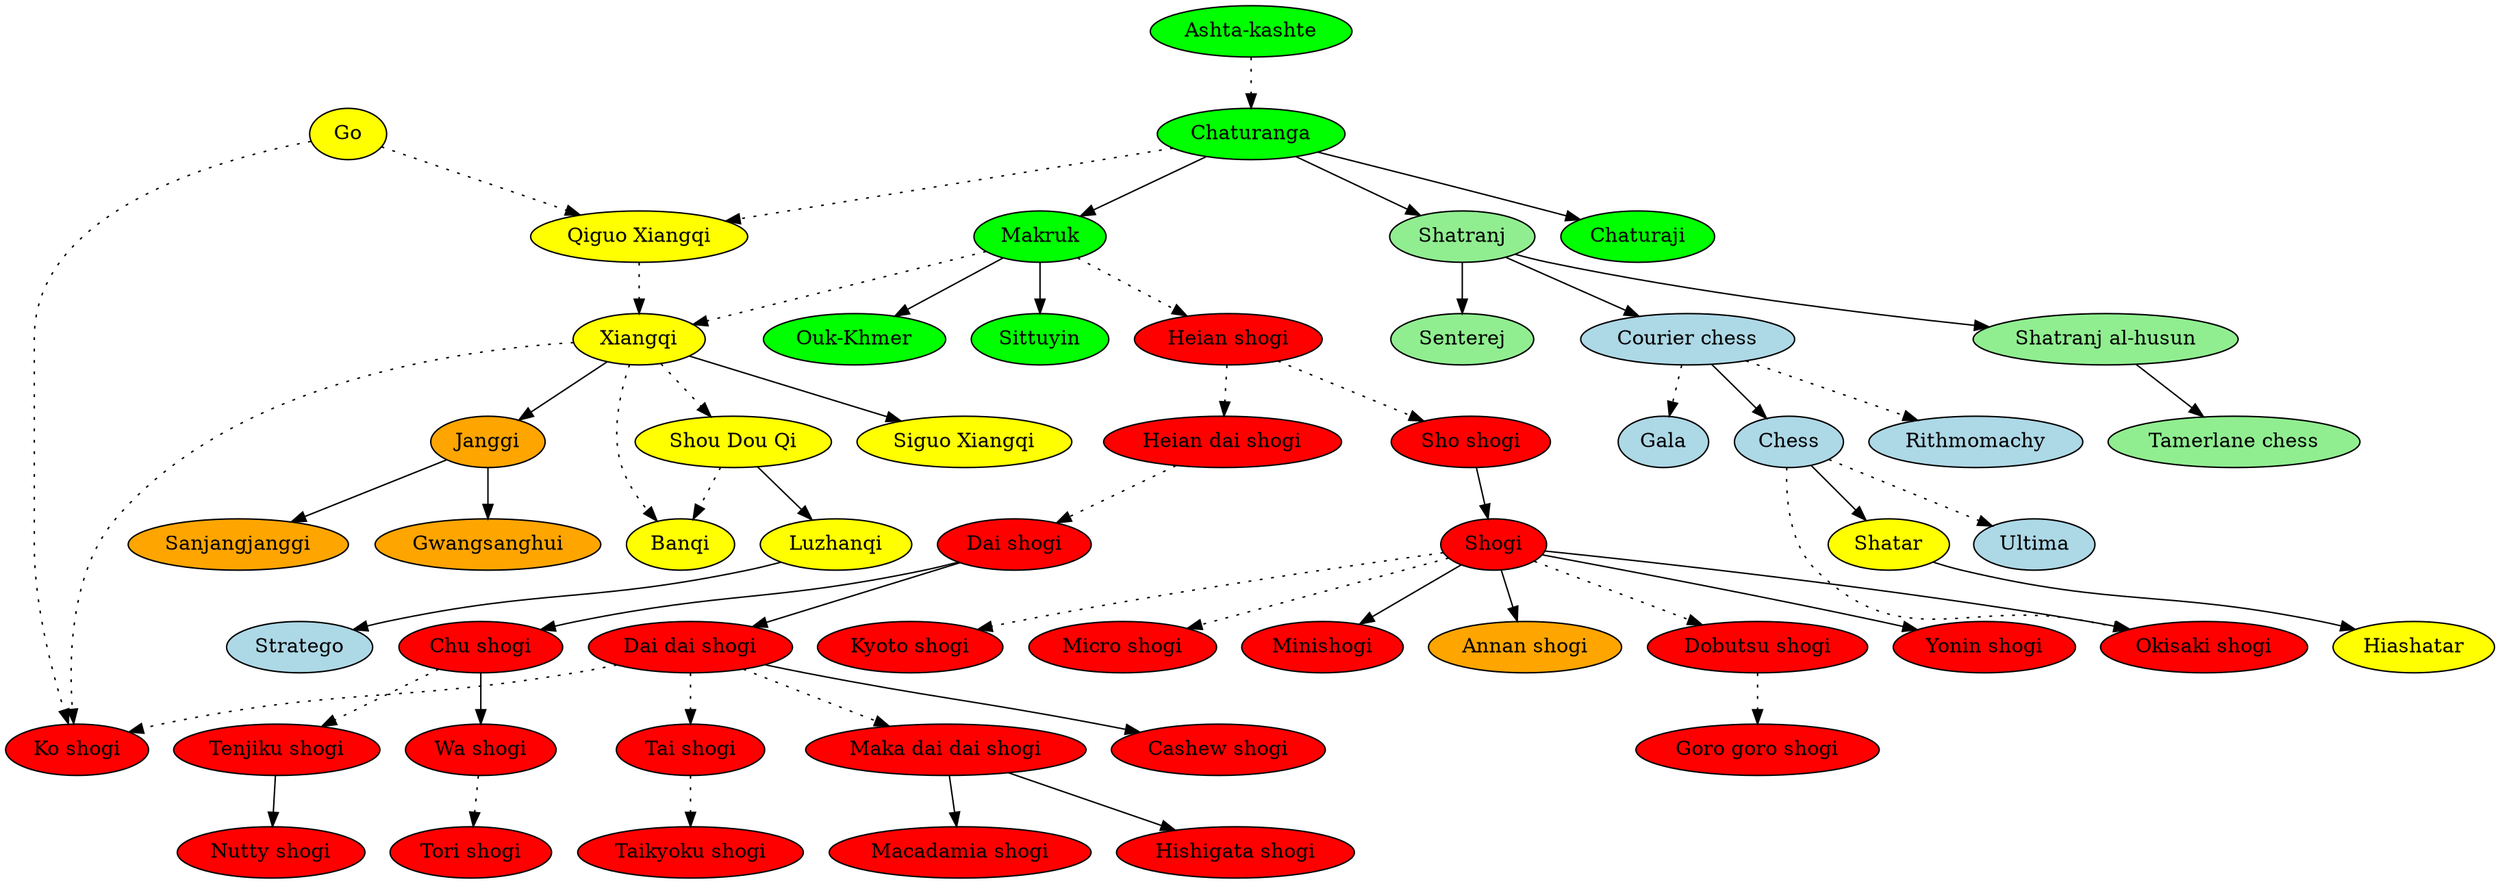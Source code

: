 digraph graphname {
    "Ashta-kashte"[style="filled",fillcolor="green"];
    "Chaturanga"[style="filled",fillcolor="green"];
    "Chaturanga"[style="filled",fillcolor="green"];
    "Makruk"[style="filled",fillcolor="green"];
    "Ouk-Khmer"[style="filled",fillcolor="green"];
    "Sittuyin"[style="filled",fillcolor="green"]
    "Chaturaji"[style="filled",fillcolor="green"]

    "Shatranj"[style="filled",fillcolor="lightgreen"];
    "Shatranj al-husun"[style="filled",fillcolor="lightgreen"];
    "Tamerlane chess"[style="filled",fillcolor="lightgreen"];
    "Senterej"[style="filled",fillcolor="lightgreen"];

    "Go"[style="filled",fillcolor="yellow"];
    "Qiguo Xiangqi"[style="filled",fillcolor="yellow"];
    "Xiangqi"[style="filled",fillcolor="yellow"];
    "Siguo Xiangqi"[style="filled",fillcolor="yellow"];
    "Shou Dou Qi"[style="filled",fillcolor="yellow"];
    "Luzhanqi"[style="filled",fillcolor="yellow"];
    "Banqi"[style="filled",fillcolor="yellow"];
    "Janggi"[style="filled",fillcolor="orange"];
    "Gwangsanghui"[style="filled",fillcolor="orange"];
    "Sanjangjanggi"[style="filled",fillcolor="orange"];

    "Heian shogi"[style="filled",fillcolor="red"];
    "Heian dai shogi"[style="filled",fillcolor="red"];
    "Sho shogi"[style="filled",fillcolor="red"];
    "Dai shogi"[style="filled",fillcolor="red"];
    "Chu shogi"[style="filled",fillcolor="red"];
    "Wa shogi"[style="filled",fillcolor="red"];
    "Tori shogi"[style="filled",fillcolor="red"];
    "Dai dai shogi"[style="filled",fillcolor="red"];
    "Ko shogi"[style="filled",fillcolor="red"];
    "Cashew shogi"[style="filled",fillcolor="red"];
    "Tai shogi"[style="filled",fillcolor="red"];
    "Taikyoku shogi"[style="filled",fillcolor="red"];
    "Maka dai dai shogi"[style="filled",fillcolor="red"];
    "Hishigata shogi"[style="filled",fillcolor="red"];
    "Macadamia shogi"[style="filled",fillcolor="red"];
    "Tenjiku shogi"[style="filled",fillcolor="red"];
    "Nutty shogi"[style="filled",fillcolor="red"];
    "Shogi"[style="filled",fillcolor="red"];
    "Yonin shogi"[style="filled",fillcolor="red"];
    "Kyoto shogi"[style="filled",fillcolor="red"];
    "Micro shogi"[style="filled",fillcolor="red"];
    "Minishogi"[style="filled",fillcolor="red"];
    "Annan shogi"[style="filled",fillcolor="orange"];
    "Dobutsu shogi"[style="filled",fillcolor="red"];
    "Goro goro shogi"[style="filled",fillcolor="red"];
    "Okisaki shogi"[style="filled",fillcolor="red"];

    "Stratego"[style="filled",fillcolor="lightblue"];
    "Courier chess"[style="filled",fillcolor="lightblue"];
    "Rithmomachy"[style="filled",fillcolor="lightblue"];
    "Gala"[style="filled",fillcolor="lightblue"];
    "Chess"[style="filled",fillcolor="lightblue"];
    "Shatar"[style="filled",fillcolor="yellow"];
    "Hiashatar"[style="filled",fillcolor="yellow"];
    "Ultima"[style="filled",fillcolor="lightblue"];

    "Ashta-kashte" -> "Chaturanga"[style=dotted];
    "Chaturanga" -> "Chaturaji";
    "Chaturanga" -> "Shatranj";
    "Shatranj" -> "Shatranj al-husun";
    "Shatranj al-husun" -> "Tamerlane chess";
    "Shatranj" -> "Senterej";
    "Chaturanga" -> "Makruk";
    "Makruk" -> "Ouk-Khmer";
    "Makruk" -> "Sittuyin";
    "Go" -> "Qiguo Xiangqi"[style=dotted];
    "Chaturanga" -> "Qiguo Xiangqi"[style=dotted];
    "Qiguo Xiangqi" -> "Xiangqi"[style=dotted];
    "Makruk" -> "Xiangqi"[style=dotted];
    "Xiangqi" -> "Siguo Xiangqi";
    "Xiangqi" -> "Shou Dou Qi"[style=dotted];
    "Xiangqi" -> "Banqi"[style=dotted];
    "Shou Dou Qi" -> "Banqi"[style=dotted];
    "Shou Dou Qi" -> "Luzhanqi";
    "Luzhanqi" -> "Stratego";
    "Xiangqi" -> "Janggi";
    "Janggi" -> "Gwangsanghui";
    "Janggi" -> "Sanjangjanggi";
    "Sho shogi" -> "Shogi";
    "Makruk" -> "Heian shogi"[style=dotted];
    "Heian shogi" -> "Heian dai shogi"[style=dotted];
    "Heian shogi" -> "Sho shogi"[style=dotted];
    "Heian dai shogi" -> "Dai shogi"[style=dotted];
    "Dai shogi" -> "Chu shogi";
    "Dai shogi" -> "Dai dai shogi";
    "Chu shogi" -> "Tenjiku shogi"[style=dotted];
    "Dai dai shogi" -> "Maka dai dai shogi"[style=dotted];
    "Maka dai dai shogi" -> "Hishigata shogi";
    "Tenjiku shogi" -> "Nutty shogi";
    "Dai dai shogi" -> "Cashew shogi";
    "Maka dai dai shogi" -> "Macadamia shogi";
    "Dai dai shogi" -> "Tai shogi"[style=dotted];
    "Tai shogi" -> "Taikyoku shogi"[style=dotted];
    "Chu shogi" -> "Wa shogi";
    "Wa shogi" -> "Tori shogi"[style=dotted];
    "Shogi" -> "Dobutsu shogi"[style=dotted];
    "Dobutsu shogi" -> "Goro goro shogi"[style=dotted];
    "Shogi" -> "Yonin shogi";
    "Dai dai shogi" -> "Ko shogi"[style=dotted];
    "Xiangqi" -> "Ko shogi"[style=dotted];
    "Go" -> "Ko shogi"[style=dotted];
    "Shogi" -> "Kyoto shogi"[style=dotted];
    "Shogi" -> "Micro shogi"[style=dotted];
    "Shogi" -> "Minishogi";
    "Shogi" -> "Annan shogi";
    "Shogi" -> "Okisaki shogi";
    "Chess" -> "Okisaki shogi"[style=dotted];
    "Shatranj" -> "Courier chess";
    "Courier chess" -> "Gala"[style=dotted];
    "Courier chess" -> "Chess";
    "Courier chess" -> "Rithmomachy"[style=dotted];
    "Chess" -> "Shatar";
    "Shatar" -> "Hiashatar";
    "Chess" -> "Ultima"[style=dotted];
}
